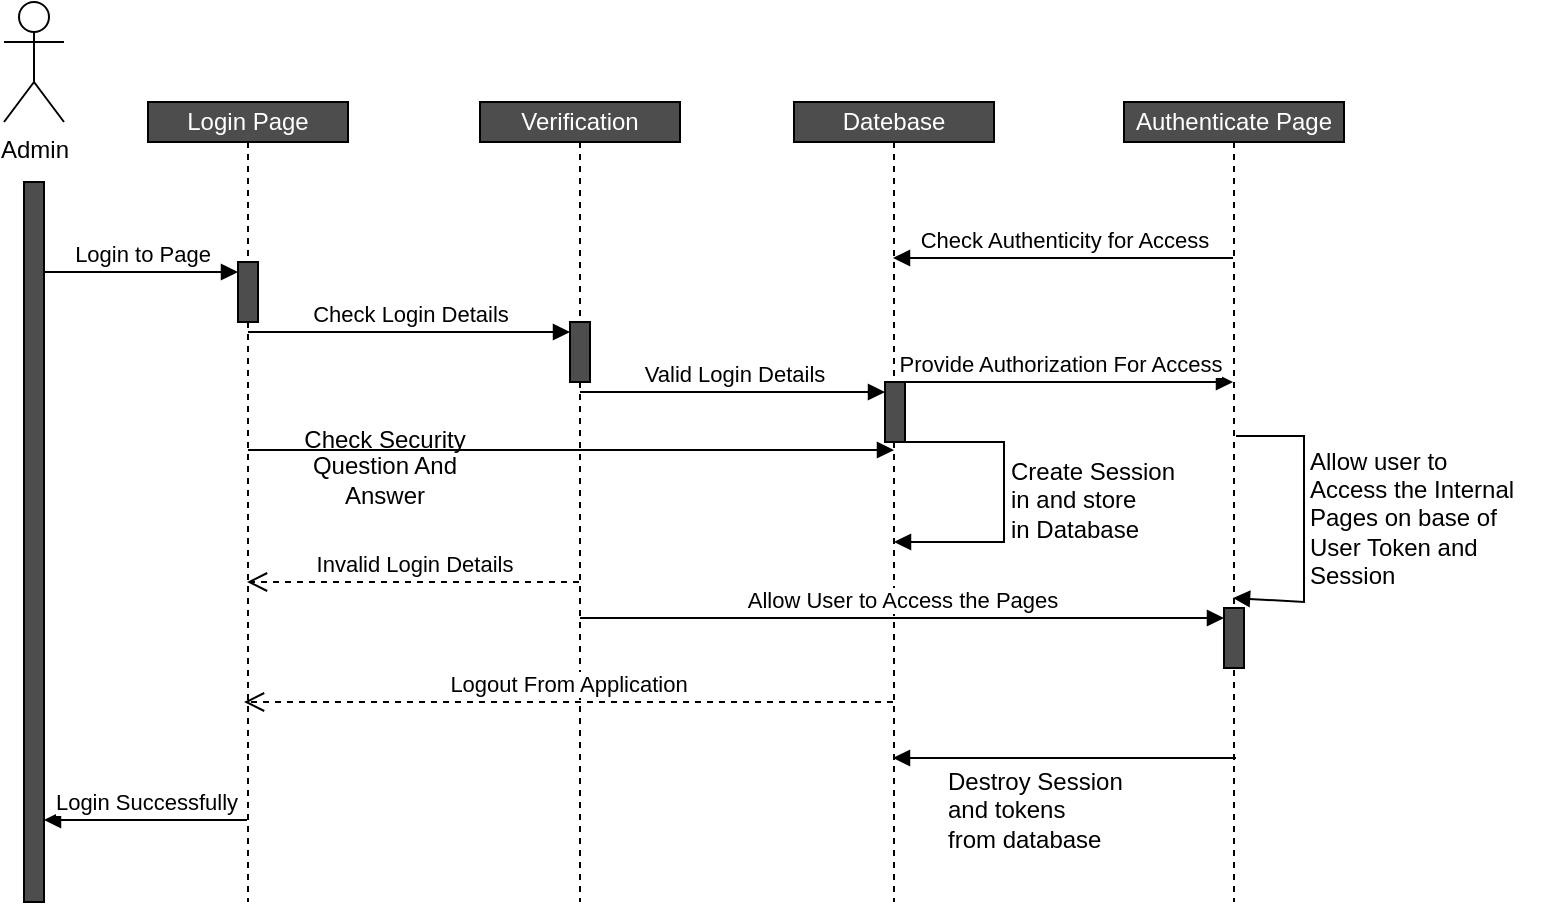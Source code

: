 <mxfile version="24.2.3" type="github">
  <diagram name="Page-1" id="u-RcMR10XN4kYOu92wQx">
    <mxGraphModel dx="1120" dy="468" grid="1" gridSize="10" guides="1" tooltips="1" connect="1" arrows="1" fold="1" page="1" pageScale="1" pageWidth="850" pageHeight="1100" math="0" shadow="0">
      <root>
        <mxCell id="0" />
        <mxCell id="1" parent="0" />
        <mxCell id="RIzMrp0IMxWrWFFKfatS-2" value="" style="html=1;points=[[0,0,0,0,5],[0,1,0,0,-5],[1,0,0,0,5],[1,1,0,0,-5]];perimeter=orthogonalPerimeter;outlineConnect=0;targetShapes=umlLifeline;portConstraint=eastwest;newEdgeStyle={&quot;curved&quot;:0,&quot;rounded&quot;:0};fillColor=#4D4D4D;" vertex="1" parent="1">
          <mxGeometry x="40" y="120" width="10" height="360" as="geometry" />
        </mxCell>
        <mxCell id="RIzMrp0IMxWrWFFKfatS-3" value="Admin" style="shape=umlActor;verticalLabelPosition=bottom;verticalAlign=top;html=1;" vertex="1" parent="1">
          <mxGeometry x="30" y="30" width="30" height="60" as="geometry" />
        </mxCell>
        <mxCell id="RIzMrp0IMxWrWFFKfatS-5" value="&lt;font style=&quot;background-color: rgb(77, 77, 77);&quot; color=&quot;#ffffff&quot;&gt;Login Page&lt;/font&gt;" style="shape=umlLifeline;perimeter=lifelinePerimeter;whiteSpace=wrap;html=1;container=1;dropTarget=0;collapsible=0;recursiveResize=0;outlineConnect=0;portConstraint=eastwest;newEdgeStyle={&quot;curved&quot;:0,&quot;rounded&quot;:0};size=20;shadow=0;fillColor=#4D4D4D;" vertex="1" parent="1">
          <mxGeometry x="102" y="80" width="100" height="400" as="geometry" />
        </mxCell>
        <mxCell id="RIzMrp0IMxWrWFFKfatS-9" value="" style="html=1;points=[[0,0,0,0,5],[0,1,0,0,-5],[1,0,0,0,5],[1,1,0,0,-5]];perimeter=orthogonalPerimeter;outlineConnect=0;targetShapes=umlLifeline;portConstraint=eastwest;newEdgeStyle={&quot;curved&quot;:0,&quot;rounded&quot;:0};fillColor=#4D4D4D;" vertex="1" parent="RIzMrp0IMxWrWFFKfatS-5">
          <mxGeometry x="45" y="80" width="10" height="30" as="geometry" />
        </mxCell>
        <mxCell id="RIzMrp0IMxWrWFFKfatS-6" value="&lt;font color=&quot;#ffffff&quot;&gt;Verification&lt;/font&gt;" style="shape=umlLifeline;perimeter=lifelinePerimeter;whiteSpace=wrap;html=1;container=1;dropTarget=0;collapsible=0;recursiveResize=0;outlineConnect=0;portConstraint=eastwest;newEdgeStyle={&quot;curved&quot;:0,&quot;rounded&quot;:0};size=20;fillColor=#4D4D4D;" vertex="1" parent="1">
          <mxGeometry x="268" y="80" width="100" height="400" as="geometry" />
        </mxCell>
        <mxCell id="RIzMrp0IMxWrWFFKfatS-12" value="" style="html=1;points=[[0,0,0,0,5],[0,1,0,0,-5],[1,0,0,0,5],[1,1,0,0,-5]];perimeter=orthogonalPerimeter;outlineConnect=0;targetShapes=umlLifeline;portConstraint=eastwest;newEdgeStyle={&quot;curved&quot;:0,&quot;rounded&quot;:0};fillColor=#4D4D4D;" vertex="1" parent="RIzMrp0IMxWrWFFKfatS-6">
          <mxGeometry x="45" y="110" width="10" height="30" as="geometry" />
        </mxCell>
        <mxCell id="RIzMrp0IMxWrWFFKfatS-7" value="&lt;font color=&quot;#ffffff&quot;&gt;Datebase&lt;/font&gt;" style="shape=umlLifeline;perimeter=lifelinePerimeter;whiteSpace=wrap;html=1;container=1;dropTarget=0;collapsible=0;recursiveResize=0;outlineConnect=0;portConstraint=eastwest;newEdgeStyle={&quot;curved&quot;:0,&quot;rounded&quot;:0};size=20;fillColor=#4D4D4D;" vertex="1" parent="1">
          <mxGeometry x="425" y="80" width="100" height="400" as="geometry" />
        </mxCell>
        <mxCell id="RIzMrp0IMxWrWFFKfatS-14" value="" style="html=1;points=[[0,0,0,0,5],[0,1,0,0,-5],[1,0,0,0,5],[1,1,0,0,-5]];perimeter=orthogonalPerimeter;outlineConnect=0;targetShapes=umlLifeline;portConstraint=eastwest;newEdgeStyle={&quot;curved&quot;:0,&quot;rounded&quot;:0};fillColor=#4D4D4D;" vertex="1" parent="RIzMrp0IMxWrWFFKfatS-7">
          <mxGeometry x="45.5" y="140" width="10" height="30" as="geometry" />
        </mxCell>
        <mxCell id="RIzMrp0IMxWrWFFKfatS-8" value="&lt;font color=&quot;#ffffff&quot;&gt;Authenticate Page&lt;/font&gt;" style="shape=umlLifeline;perimeter=lifelinePerimeter;whiteSpace=wrap;html=1;container=1;dropTarget=0;collapsible=0;recursiveResize=0;outlineConnect=0;portConstraint=eastwest;newEdgeStyle={&quot;curved&quot;:0,&quot;rounded&quot;:0};size=20;fillColor=#4D4D4D;" vertex="1" parent="1">
          <mxGeometry x="590" y="80" width="110" height="400" as="geometry" />
        </mxCell>
        <mxCell id="RIzMrp0IMxWrWFFKfatS-24" value="" style="html=1;points=[[0,0,0,0,5],[0,1,0,0,-5],[1,0,0,0,5],[1,1,0,0,-5]];perimeter=orthogonalPerimeter;outlineConnect=0;targetShapes=umlLifeline;portConstraint=eastwest;newEdgeStyle={&quot;curved&quot;:0,&quot;rounded&quot;:0};fillColor=#4D4D4D;" vertex="1" parent="RIzMrp0IMxWrWFFKfatS-8">
          <mxGeometry x="50" y="253" width="10" height="30" as="geometry" />
        </mxCell>
        <mxCell id="RIzMrp0IMxWrWFFKfatS-10" value="Login to Page" style="html=1;verticalAlign=bottom;endArrow=block;curved=0;rounded=0;entryX=0;entryY=0;entryDx=0;entryDy=5;" edge="1" target="RIzMrp0IMxWrWFFKfatS-9" parent="1" source="RIzMrp0IMxWrWFFKfatS-2">
          <mxGeometry relative="1" as="geometry">
            <mxPoint x="77" y="165" as="sourcePoint" />
          </mxGeometry>
        </mxCell>
        <mxCell id="RIzMrp0IMxWrWFFKfatS-13" value="Check Login Details" style="html=1;verticalAlign=bottom;endArrow=block;curved=0;rounded=0;entryX=0;entryY=0;entryDx=0;entryDy=5;" edge="1" target="RIzMrp0IMxWrWFFKfatS-12" parent="1" source="RIzMrp0IMxWrWFFKfatS-5">
          <mxGeometry relative="1" as="geometry">
            <mxPoint x="216" y="195" as="sourcePoint" />
          </mxGeometry>
        </mxCell>
        <mxCell id="RIzMrp0IMxWrWFFKfatS-15" value="Valid Login Details" style="html=1;verticalAlign=bottom;endArrow=block;curved=0;rounded=0;entryX=0;entryY=0;entryDx=0;entryDy=5;" edge="1" target="RIzMrp0IMxWrWFFKfatS-14" parent="1" source="RIzMrp0IMxWrWFFKfatS-6">
          <mxGeometry relative="1" as="geometry">
            <mxPoint x="309.5" y="225" as="sourcePoint" />
          </mxGeometry>
        </mxCell>
        <mxCell id="RIzMrp0IMxWrWFFKfatS-16" value="Check Authenticity for Access" style="html=1;verticalAlign=bottom;endArrow=block;curved=0;rounded=0;" edge="1" parent="1">
          <mxGeometry width="80" relative="1" as="geometry">
            <mxPoint x="644.5" y="158" as="sourcePoint" />
            <mxPoint x="474.5" y="158" as="targetPoint" />
          </mxGeometry>
        </mxCell>
        <mxCell id="RIzMrp0IMxWrWFFKfatS-17" value="" style="html=1;verticalAlign=bottom;endArrow=block;curved=0;rounded=0;" edge="1" parent="1" target="RIzMrp0IMxWrWFFKfatS-7">
          <mxGeometry width="80" relative="1" as="geometry">
            <mxPoint x="470" y="250" as="sourcePoint" />
            <mxPoint x="530" y="380" as="targetPoint" />
            <Array as="points">
              <mxPoint x="530" y="250" />
              <mxPoint x="530" y="290" />
              <mxPoint x="530" y="300" />
              <mxPoint x="500" y="300" />
            </Array>
          </mxGeometry>
        </mxCell>
        <mxCell id="RIzMrp0IMxWrWFFKfatS-18" value="" style="html=1;verticalAlign=bottom;endArrow=block;curved=0;rounded=0;" edge="1" parent="1" source="RIzMrp0IMxWrWFFKfatS-5">
          <mxGeometry width="80" relative="1" as="geometry">
            <mxPoint x="395" y="254" as="sourcePoint" />
            <mxPoint x="475" y="254" as="targetPoint" />
          </mxGeometry>
        </mxCell>
        <mxCell id="RIzMrp0IMxWrWFFKfatS-19" value="Check Security" style="text;html=1;align=center;verticalAlign=middle;resizable=0;points=[];autosize=1;strokeColor=none;fillColor=none;" vertex="1" parent="1">
          <mxGeometry x="170" y="234" width="100" height="30" as="geometry" />
        </mxCell>
        <mxCell id="RIzMrp0IMxWrWFFKfatS-20" value="Question And&lt;div&gt;Answer&lt;/div&gt;" style="text;html=1;align=center;verticalAlign=middle;resizable=0;points=[];autosize=1;strokeColor=none;fillColor=none;" vertex="1" parent="1">
          <mxGeometry x="170" y="249" width="100" height="40" as="geometry" />
        </mxCell>
        <mxCell id="RIzMrp0IMxWrWFFKfatS-21" value="Provide Authorization For Access" style="html=1;verticalAlign=bottom;endArrow=block;curved=0;rounded=0;" edge="1" parent="1" target="RIzMrp0IMxWrWFFKfatS-8">
          <mxGeometry width="80" relative="1" as="geometry">
            <mxPoint x="470" y="220" as="sourcePoint" />
            <mxPoint x="550" y="220" as="targetPoint" />
          </mxGeometry>
        </mxCell>
        <mxCell id="RIzMrp0IMxWrWFFKfatS-22" value="&lt;div style=&quot;text-align: left;&quot;&gt;&lt;span style=&quot;background-color: initial;&quot;&gt;Create Session&lt;/span&gt;&lt;/div&gt;&lt;div style=&quot;text-align: left;&quot;&gt;in and store&lt;/div&gt;&lt;div style=&quot;text-align: left;&quot;&gt;in Database&lt;/div&gt;" style="text;html=1;align=center;verticalAlign=middle;resizable=0;points=[];autosize=1;strokeColor=none;fillColor=none;" vertex="1" parent="1">
          <mxGeometry x="519" y="249" width="110" height="60" as="geometry" />
        </mxCell>
        <mxCell id="RIzMrp0IMxWrWFFKfatS-25" value="Allow User to Access the Pages" style="html=1;verticalAlign=bottom;endArrow=block;curved=0;rounded=0;entryX=0;entryY=0;entryDx=0;entryDy=5;" edge="1" target="RIzMrp0IMxWrWFFKfatS-24" parent="1" source="RIzMrp0IMxWrWFFKfatS-6">
          <mxGeometry relative="1" as="geometry">
            <mxPoint x="479" y="338" as="sourcePoint" />
          </mxGeometry>
        </mxCell>
        <mxCell id="RIzMrp0IMxWrWFFKfatS-26" value="" style="html=1;verticalAlign=bottom;endArrow=block;curved=0;rounded=0;" edge="1" parent="1">
          <mxGeometry width="80" relative="1" as="geometry">
            <mxPoint x="646" y="247" as="sourcePoint" />
            <mxPoint x="644.5" y="328" as="targetPoint" />
            <Array as="points">
              <mxPoint x="680" y="247" />
              <mxPoint x="680" y="290" />
              <mxPoint x="680" y="330" />
            </Array>
          </mxGeometry>
        </mxCell>
        <mxCell id="RIzMrp0IMxWrWFFKfatS-27" value="Allow user to&lt;div&gt;Access the Internal&lt;/div&gt;&lt;div&gt;Pages on base of&amp;nbsp;&lt;/div&gt;&lt;div&gt;User Token and&lt;/div&gt;&lt;div&gt;Session&lt;/div&gt;" style="text;html=1;align=left;verticalAlign=middle;resizable=0;points=[];autosize=1;strokeColor=none;fillColor=none;" vertex="1" parent="1">
          <mxGeometry x="681" y="243" width="130" height="90" as="geometry" />
        </mxCell>
        <mxCell id="RIzMrp0IMxWrWFFKfatS-28" value="Invalid Login Details" style="html=1;verticalAlign=bottom;endArrow=open;dashed=1;endSize=8;curved=0;rounded=0;" edge="1" parent="1">
          <mxGeometry relative="1" as="geometry">
            <mxPoint x="317.5" y="320" as="sourcePoint" />
            <mxPoint x="151.5" y="320" as="targetPoint" />
          </mxGeometry>
        </mxCell>
        <mxCell id="RIzMrp0IMxWrWFFKfatS-29" value="Logout From Application" style="html=1;verticalAlign=bottom;endArrow=open;dashed=1;endSize=8;curved=0;rounded=0;" edge="1" parent="1" source="RIzMrp0IMxWrWFFKfatS-7">
          <mxGeometry relative="1" as="geometry">
            <mxPoint x="230" y="380" as="sourcePoint" />
            <mxPoint x="150" y="380" as="targetPoint" />
          </mxGeometry>
        </mxCell>
        <mxCell id="RIzMrp0IMxWrWFFKfatS-31" value="" style="html=1;verticalAlign=bottom;endArrow=block;curved=0;rounded=0;exitX=0.464;exitY=0.2;exitDx=0;exitDy=0;exitPerimeter=0;" edge="1" parent="1">
          <mxGeometry width="80" relative="1" as="geometry">
            <mxPoint x="646" y="408" as="sourcePoint" />
            <mxPoint x="474.5" y="408" as="targetPoint" />
          </mxGeometry>
        </mxCell>
        <mxCell id="RIzMrp0IMxWrWFFKfatS-32" value="Destroy Session&lt;div&gt;and tokens&lt;/div&gt;&lt;div&gt;from database&lt;/div&gt;" style="text;html=1;align=left;verticalAlign=middle;resizable=0;points=[];autosize=1;strokeColor=none;fillColor=none;" vertex="1" parent="1">
          <mxGeometry x="500" y="404" width="110" height="60" as="geometry" />
        </mxCell>
        <mxCell id="RIzMrp0IMxWrWFFKfatS-33" value="Login Successfully" style="html=1;verticalAlign=bottom;endArrow=block;curved=0;rounded=0;" edge="1" parent="1">
          <mxGeometry width="80" relative="1" as="geometry">
            <mxPoint x="151.5" y="439" as="sourcePoint" />
            <mxPoint x="50" y="439" as="targetPoint" />
          </mxGeometry>
        </mxCell>
      </root>
    </mxGraphModel>
  </diagram>
</mxfile>
